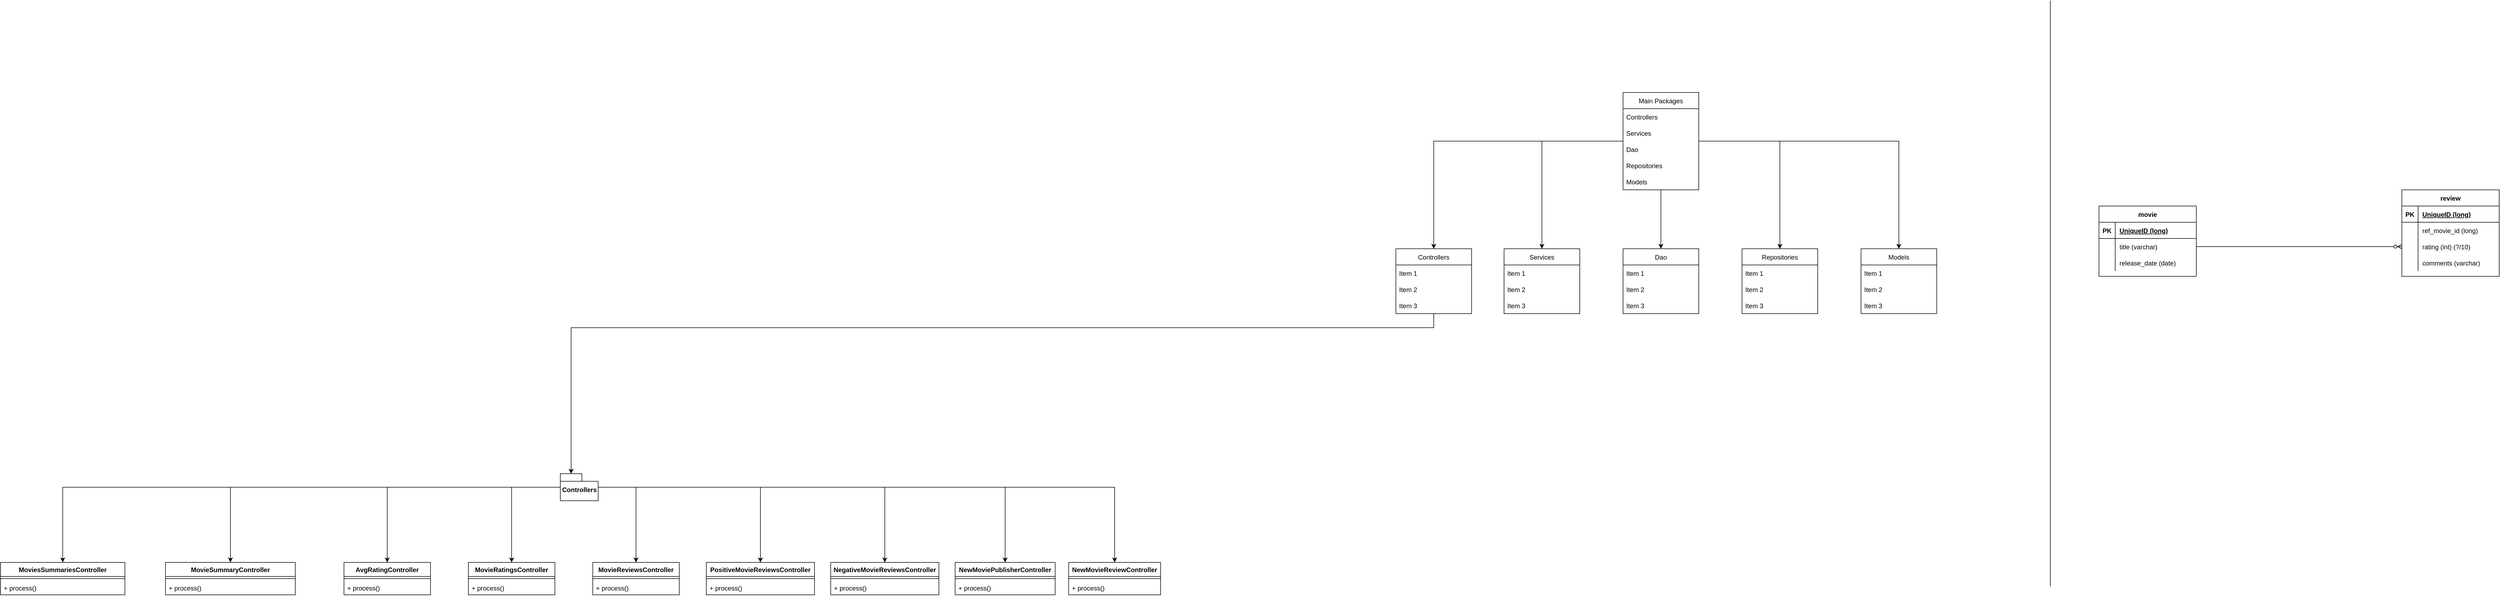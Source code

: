 <mxfile version="16.5.1" type="device" pages="3"><diagram id="C5RBs43oDa-KdzZeNtuy" name="Page-1"><mxGraphModel dx="6949" dy="2071" grid="1" gridSize="10" guides="1" tooltips="1" connect="1" arrows="1" fold="1" page="1" pageScale="1" pageWidth="827" pageHeight="1169" math="0" shadow="0"><root><mxCell id="WIyWlLk6GJQsqaUBKTNV-0"/><mxCell id="WIyWlLk6GJQsqaUBKTNV-1" parent="WIyWlLk6GJQsqaUBKTNV-0"/><mxCell id="hbcE8iZa7l-uwH913V90-0" value="MoviesSummariesController" style="swimlane;fontStyle=1;align=center;verticalAlign=top;childLayout=stackLayout;horizontal=1;startSize=26;horizontalStack=0;resizeParent=1;resizeParentMax=0;resizeLast=0;collapsible=1;marginBottom=0;" parent="WIyWlLk6GJQsqaUBKTNV-1" vertex="1"><mxGeometry x="-5190" y="-81" width="230" height="60" as="geometry"/></mxCell><mxCell id="hbcE8iZa7l-uwH913V90-2" value="" style="line;strokeWidth=1;fillColor=none;align=left;verticalAlign=middle;spacingTop=-1;spacingLeft=3;spacingRight=3;rotatable=0;labelPosition=right;points=[];portConstraint=eastwest;" parent="hbcE8iZa7l-uwH913V90-0" vertex="1"><mxGeometry y="26" width="230" height="8" as="geometry"/></mxCell><mxCell id="hbcE8iZa7l-uwH913V90-3" value="+ process()" style="text;strokeColor=none;fillColor=none;align=left;verticalAlign=top;spacingLeft=4;spacingRight=4;overflow=hidden;rotatable=0;points=[[0,0.5],[1,0.5]];portConstraint=eastwest;" parent="hbcE8iZa7l-uwH913V90-0" vertex="1"><mxGeometry y="34" width="230" height="26" as="geometry"/></mxCell><mxCell id="hbcE8iZa7l-uwH913V90-4" value="MovieSummaryController" style="swimlane;fontStyle=1;align=center;verticalAlign=top;childLayout=stackLayout;horizontal=1;startSize=26;horizontalStack=0;resizeParent=1;resizeParentMax=0;resizeLast=0;collapsible=1;marginBottom=0;" parent="WIyWlLk6GJQsqaUBKTNV-1" vertex="1"><mxGeometry x="-4885" y="-81" width="240" height="60" as="geometry"/></mxCell><mxCell id="hbcE8iZa7l-uwH913V90-6" value="" style="line;strokeWidth=1;fillColor=none;align=left;verticalAlign=middle;spacingTop=-1;spacingLeft=3;spacingRight=3;rotatable=0;labelPosition=right;points=[];portConstraint=eastwest;" parent="hbcE8iZa7l-uwH913V90-4" vertex="1"><mxGeometry y="26" width="240" height="8" as="geometry"/></mxCell><mxCell id="hbcE8iZa7l-uwH913V90-7" value="+ process()" style="text;strokeColor=none;fillColor=none;align=left;verticalAlign=top;spacingLeft=4;spacingRight=4;overflow=hidden;rotatable=0;points=[[0,0.5],[1,0.5]];portConstraint=eastwest;" parent="hbcE8iZa7l-uwH913V90-4" vertex="1"><mxGeometry y="34" width="240" height="26" as="geometry"/></mxCell><mxCell id="hbcE8iZa7l-uwH913V90-8" value="AvgRatingController" style="swimlane;fontStyle=1;align=center;verticalAlign=top;childLayout=stackLayout;horizontal=1;startSize=26;horizontalStack=0;resizeParent=1;resizeParentMax=0;resizeLast=0;collapsible=1;marginBottom=0;" parent="WIyWlLk6GJQsqaUBKTNV-1" vertex="1"><mxGeometry x="-4555" y="-81" width="160" height="60" as="geometry"/></mxCell><mxCell id="hbcE8iZa7l-uwH913V90-10" value="" style="line;strokeWidth=1;fillColor=none;align=left;verticalAlign=middle;spacingTop=-1;spacingLeft=3;spacingRight=3;rotatable=0;labelPosition=right;points=[];portConstraint=eastwest;" parent="hbcE8iZa7l-uwH913V90-8" vertex="1"><mxGeometry y="26" width="160" height="8" as="geometry"/></mxCell><mxCell id="hbcE8iZa7l-uwH913V90-11" value="+ process()" style="text;strokeColor=none;fillColor=none;align=left;verticalAlign=top;spacingLeft=4;spacingRight=4;overflow=hidden;rotatable=0;points=[[0,0.5],[1,0.5]];portConstraint=eastwest;" parent="hbcE8iZa7l-uwH913V90-8" vertex="1"><mxGeometry y="34" width="160" height="26" as="geometry"/></mxCell><mxCell id="hbcE8iZa7l-uwH913V90-12" value="MovieRatingsController" style="swimlane;fontStyle=1;align=center;verticalAlign=top;childLayout=stackLayout;horizontal=1;startSize=26;horizontalStack=0;resizeParent=1;resizeParentMax=0;resizeLast=0;collapsible=1;marginBottom=0;" parent="WIyWlLk6GJQsqaUBKTNV-1" vertex="1"><mxGeometry x="-4325" y="-81" width="160" height="60" as="geometry"/></mxCell><mxCell id="hbcE8iZa7l-uwH913V90-14" value="" style="line;strokeWidth=1;fillColor=none;align=left;verticalAlign=middle;spacingTop=-1;spacingLeft=3;spacingRight=3;rotatable=0;labelPosition=right;points=[];portConstraint=eastwest;" parent="hbcE8iZa7l-uwH913V90-12" vertex="1"><mxGeometry y="26" width="160" height="8" as="geometry"/></mxCell><mxCell id="hbcE8iZa7l-uwH913V90-15" value="+ process()" style="text;strokeColor=none;fillColor=none;align=left;verticalAlign=top;spacingLeft=4;spacingRight=4;overflow=hidden;rotatable=0;points=[[0,0.5],[1,0.5]];portConstraint=eastwest;" parent="hbcE8iZa7l-uwH913V90-12" vertex="1"><mxGeometry y="34" width="160" height="26" as="geometry"/></mxCell><mxCell id="hbcE8iZa7l-uwH913V90-16" value="MovieReviewsController" style="swimlane;fontStyle=1;align=center;verticalAlign=top;childLayout=stackLayout;horizontal=1;startSize=26;horizontalStack=0;resizeParent=1;resizeParentMax=0;resizeLast=0;collapsible=1;marginBottom=0;" parent="WIyWlLk6GJQsqaUBKTNV-1" vertex="1"><mxGeometry x="-4095" y="-81" width="160" height="60" as="geometry"/></mxCell><mxCell id="hbcE8iZa7l-uwH913V90-18" value="" style="line;strokeWidth=1;fillColor=none;align=left;verticalAlign=middle;spacingTop=-1;spacingLeft=3;spacingRight=3;rotatable=0;labelPosition=right;points=[];portConstraint=eastwest;" parent="hbcE8iZa7l-uwH913V90-16" vertex="1"><mxGeometry y="26" width="160" height="8" as="geometry"/></mxCell><mxCell id="hbcE8iZa7l-uwH913V90-19" value="+ process()" style="text;strokeColor=none;fillColor=none;align=left;verticalAlign=top;spacingLeft=4;spacingRight=4;overflow=hidden;rotatable=0;points=[[0,0.5],[1,0.5]];portConstraint=eastwest;" parent="hbcE8iZa7l-uwH913V90-16" vertex="1"><mxGeometry y="34" width="160" height="26" as="geometry"/></mxCell><mxCell id="hbcE8iZa7l-uwH913V90-20" value="PositiveMovieReviewsController" style="swimlane;fontStyle=1;align=center;verticalAlign=top;childLayout=stackLayout;horizontal=1;startSize=26;horizontalStack=0;resizeParent=1;resizeParentMax=0;resizeLast=0;collapsible=1;marginBottom=0;" parent="WIyWlLk6GJQsqaUBKTNV-1" vertex="1"><mxGeometry x="-3885" y="-81" width="200" height="60" as="geometry"/></mxCell><mxCell id="hbcE8iZa7l-uwH913V90-22" value="" style="line;strokeWidth=1;fillColor=none;align=left;verticalAlign=middle;spacingTop=-1;spacingLeft=3;spacingRight=3;rotatable=0;labelPosition=right;points=[];portConstraint=eastwest;" parent="hbcE8iZa7l-uwH913V90-20" vertex="1"><mxGeometry y="26" width="200" height="8" as="geometry"/></mxCell><mxCell id="hbcE8iZa7l-uwH913V90-23" value="+ process()" style="text;strokeColor=none;fillColor=none;align=left;verticalAlign=top;spacingLeft=4;spacingRight=4;overflow=hidden;rotatable=0;points=[[0,0.5],[1,0.5]];portConstraint=eastwest;" parent="hbcE8iZa7l-uwH913V90-20" vertex="1"><mxGeometry y="34" width="200" height="26" as="geometry"/></mxCell><mxCell id="hbcE8iZa7l-uwH913V90-24" value="NegativeMovieReviewsController" style="swimlane;fontStyle=1;align=center;verticalAlign=top;childLayout=stackLayout;horizontal=1;startSize=26;horizontalStack=0;resizeParent=1;resizeParentMax=0;resizeLast=0;collapsible=1;marginBottom=0;" parent="WIyWlLk6GJQsqaUBKTNV-1" vertex="1"><mxGeometry x="-3655" y="-81" width="200" height="60" as="geometry"/></mxCell><mxCell id="hbcE8iZa7l-uwH913V90-26" value="" style="line;strokeWidth=1;fillColor=none;align=left;verticalAlign=middle;spacingTop=-1;spacingLeft=3;spacingRight=3;rotatable=0;labelPosition=right;points=[];portConstraint=eastwest;" parent="hbcE8iZa7l-uwH913V90-24" vertex="1"><mxGeometry y="26" width="200" height="8" as="geometry"/></mxCell><mxCell id="hbcE8iZa7l-uwH913V90-27" value="+ process()" style="text;strokeColor=none;fillColor=none;align=left;verticalAlign=top;spacingLeft=4;spacingRight=4;overflow=hidden;rotatable=0;points=[[0,0.5],[1,0.5]];portConstraint=eastwest;" parent="hbcE8iZa7l-uwH913V90-24" vertex="1"><mxGeometry y="34" width="200" height="26" as="geometry"/></mxCell><mxCell id="hbcE8iZa7l-uwH913V90-28" value="NewMoviePublisherController" style="swimlane;fontStyle=1;align=center;verticalAlign=top;childLayout=stackLayout;horizontal=1;startSize=26;horizontalStack=0;resizeParent=1;resizeParentMax=0;resizeLast=0;collapsible=1;marginBottom=0;fontSize=12;" parent="WIyWlLk6GJQsqaUBKTNV-1" vertex="1"><mxGeometry x="-3425" y="-81" width="185" height="60" as="geometry"/></mxCell><mxCell id="hbcE8iZa7l-uwH913V90-30" value="" style="line;strokeWidth=1;fillColor=none;align=left;verticalAlign=middle;spacingTop=-1;spacingLeft=3;spacingRight=3;rotatable=0;labelPosition=right;points=[];portConstraint=eastwest;" parent="hbcE8iZa7l-uwH913V90-28" vertex="1"><mxGeometry y="26" width="185" height="8" as="geometry"/></mxCell><mxCell id="hbcE8iZa7l-uwH913V90-31" value="+ process()" style="text;strokeColor=none;fillColor=none;align=left;verticalAlign=top;spacingLeft=4;spacingRight=4;overflow=hidden;rotatable=0;points=[[0,0.5],[1,0.5]];portConstraint=eastwest;" parent="hbcE8iZa7l-uwH913V90-28" vertex="1"><mxGeometry y="34" width="185" height="26" as="geometry"/></mxCell><mxCell id="hbcE8iZa7l-uwH913V90-32" value="NewMovieReviewController" style="swimlane;fontStyle=1;align=center;verticalAlign=top;childLayout=stackLayout;horizontal=1;startSize=26;horizontalStack=0;resizeParent=1;resizeParentMax=0;resizeLast=0;collapsible=1;marginBottom=0;" parent="WIyWlLk6GJQsqaUBKTNV-1" vertex="1"><mxGeometry x="-3215" y="-81" width="170" height="60" as="geometry"/></mxCell><mxCell id="hbcE8iZa7l-uwH913V90-34" value="" style="line;strokeWidth=1;fillColor=none;align=left;verticalAlign=middle;spacingTop=-1;spacingLeft=3;spacingRight=3;rotatable=0;labelPosition=right;points=[];portConstraint=eastwest;" parent="hbcE8iZa7l-uwH913V90-32" vertex="1"><mxGeometry y="26" width="170" height="8" as="geometry"/></mxCell><mxCell id="hbcE8iZa7l-uwH913V90-35" value="+ process()" style="text;strokeColor=none;fillColor=none;align=left;verticalAlign=top;spacingLeft=4;spacingRight=4;overflow=hidden;rotatable=0;points=[[0,0.5],[1,0.5]];portConstraint=eastwest;" parent="hbcE8iZa7l-uwH913V90-32" vertex="1"><mxGeometry y="34" width="170" height="26" as="geometry"/></mxCell><mxCell id="hbcE8iZa7l-uwH913V90-38" style="edgeStyle=orthogonalEdgeStyle;rounded=0;orthogonalLoop=1;jettySize=auto;html=1;entryX=0.5;entryY=0;entryDx=0;entryDy=0;" parent="WIyWlLk6GJQsqaUBKTNV-1" source="hbcE8iZa7l-uwH913V90-36" target="hbcE8iZa7l-uwH913V90-0" edge="1"><mxGeometry relative="1" as="geometry"><mxPoint x="-5080" y="-81" as="targetPoint"/></mxGeometry></mxCell><mxCell id="hbcE8iZa7l-uwH913V90-39" style="edgeStyle=orthogonalEdgeStyle;rounded=0;orthogonalLoop=1;jettySize=auto;html=1;entryX=0.5;entryY=0;entryDx=0;entryDy=0;" parent="WIyWlLk6GJQsqaUBKTNV-1" source="hbcE8iZa7l-uwH913V90-36" target="hbcE8iZa7l-uwH913V90-4" edge="1"><mxGeometry relative="1" as="geometry"/></mxCell><mxCell id="hbcE8iZa7l-uwH913V90-40" style="edgeStyle=orthogonalEdgeStyle;rounded=0;orthogonalLoop=1;jettySize=auto;html=1;entryX=0.5;entryY=0;entryDx=0;entryDy=0;" parent="WIyWlLk6GJQsqaUBKTNV-1" source="hbcE8iZa7l-uwH913V90-36" target="hbcE8iZa7l-uwH913V90-8" edge="1"><mxGeometry relative="1" as="geometry"/></mxCell><mxCell id="hbcE8iZa7l-uwH913V90-41" style="edgeStyle=orthogonalEdgeStyle;rounded=0;orthogonalLoop=1;jettySize=auto;html=1;entryX=0.5;entryY=0;entryDx=0;entryDy=0;" parent="WIyWlLk6GJQsqaUBKTNV-1" source="hbcE8iZa7l-uwH913V90-36" target="hbcE8iZa7l-uwH913V90-12" edge="1"><mxGeometry relative="1" as="geometry"/></mxCell><mxCell id="hbcE8iZa7l-uwH913V90-42" style="edgeStyle=orthogonalEdgeStyle;rounded=0;orthogonalLoop=1;jettySize=auto;html=1;entryX=0.5;entryY=0;entryDx=0;entryDy=0;" parent="WIyWlLk6GJQsqaUBKTNV-1" source="hbcE8iZa7l-uwH913V90-36" target="hbcE8iZa7l-uwH913V90-16" edge="1"><mxGeometry relative="1" as="geometry"><Array as="points"><mxPoint x="-4015" y="-220"/></Array></mxGeometry></mxCell><mxCell id="hbcE8iZa7l-uwH913V90-43" style="edgeStyle=orthogonalEdgeStyle;rounded=0;orthogonalLoop=1;jettySize=auto;html=1;entryX=0.5;entryY=0;entryDx=0;entryDy=0;" parent="WIyWlLk6GJQsqaUBKTNV-1" source="hbcE8iZa7l-uwH913V90-36" target="hbcE8iZa7l-uwH913V90-20" edge="1"><mxGeometry relative="1" as="geometry"/></mxCell><mxCell id="hbcE8iZa7l-uwH913V90-48" style="edgeStyle=orthogonalEdgeStyle;rounded=0;orthogonalLoop=1;jettySize=auto;html=1;entryX=0.5;entryY=0;entryDx=0;entryDy=0;" parent="WIyWlLk6GJQsqaUBKTNV-1" source="hbcE8iZa7l-uwH913V90-36" target="hbcE8iZa7l-uwH913V90-24" edge="1"><mxGeometry relative="1" as="geometry"/></mxCell><mxCell id="hbcE8iZa7l-uwH913V90-49" style="edgeStyle=orthogonalEdgeStyle;rounded=0;orthogonalLoop=1;jettySize=auto;html=1;entryX=0.5;entryY=0;entryDx=0;entryDy=0;" parent="WIyWlLk6GJQsqaUBKTNV-1" source="hbcE8iZa7l-uwH913V90-36" target="hbcE8iZa7l-uwH913V90-28" edge="1"><mxGeometry relative="1" as="geometry"/></mxCell><mxCell id="hbcE8iZa7l-uwH913V90-50" style="edgeStyle=orthogonalEdgeStyle;rounded=0;orthogonalLoop=1;jettySize=auto;html=1;entryX=0.5;entryY=0;entryDx=0;entryDy=0;" parent="WIyWlLk6GJQsqaUBKTNV-1" source="hbcE8iZa7l-uwH913V90-36" target="hbcE8iZa7l-uwH913V90-32" edge="1"><mxGeometry relative="1" as="geometry"/></mxCell><mxCell id="hbcE8iZa7l-uwH913V90-36" value="Controllers" style="shape=folder;fontStyle=1;spacingTop=10;tabWidth=40;tabHeight=14;tabPosition=left;html=1;" parent="WIyWlLk6GJQsqaUBKTNV-1" vertex="1"><mxGeometry x="-4155" y="-245" width="70" height="50" as="geometry"/></mxCell><mxCell id="fvwqSZi6uLP78CNlB06U-28" style="edgeStyle=orthogonalEdgeStyle;rounded=0;orthogonalLoop=1;jettySize=auto;html=1;entryX=0.5;entryY=0;entryDx=0;entryDy=0;" parent="WIyWlLk6GJQsqaUBKTNV-1" source="fvwqSZi6uLP78CNlB06U-0" target="fvwqSZi6uLP78CNlB06U-24" edge="1"><mxGeometry relative="1" as="geometry"/></mxCell><mxCell id="fvwqSZi6uLP78CNlB06U-29" style="edgeStyle=orthogonalEdgeStyle;rounded=0;orthogonalLoop=1;jettySize=auto;html=1;entryX=0.5;entryY=0;entryDx=0;entryDy=0;" parent="WIyWlLk6GJQsqaUBKTNV-1" source="fvwqSZi6uLP78CNlB06U-0" target="fvwqSZi6uLP78CNlB06U-6" edge="1"><mxGeometry relative="1" as="geometry"/></mxCell><mxCell id="fvwqSZi6uLP78CNlB06U-30" style="edgeStyle=orthogonalEdgeStyle;rounded=0;orthogonalLoop=1;jettySize=auto;html=1;entryX=0.5;entryY=0;entryDx=0;entryDy=0;" parent="WIyWlLk6GJQsqaUBKTNV-1" source="fvwqSZi6uLP78CNlB06U-0" target="fvwqSZi6uLP78CNlB06U-10" edge="1"><mxGeometry relative="1" as="geometry"/></mxCell><mxCell id="fvwqSZi6uLP78CNlB06U-31" style="edgeStyle=orthogonalEdgeStyle;rounded=0;orthogonalLoop=1;jettySize=auto;html=1;entryX=0.5;entryY=0;entryDx=0;entryDy=0;" parent="WIyWlLk6GJQsqaUBKTNV-1" source="fvwqSZi6uLP78CNlB06U-0" target="fvwqSZi6uLP78CNlB06U-14" edge="1"><mxGeometry relative="1" as="geometry"/></mxCell><mxCell id="fvwqSZi6uLP78CNlB06U-32" style="edgeStyle=orthogonalEdgeStyle;rounded=0;orthogonalLoop=1;jettySize=auto;html=1;entryX=0.5;entryY=0;entryDx=0;entryDy=0;" parent="WIyWlLk6GJQsqaUBKTNV-1" source="fvwqSZi6uLP78CNlB06U-0" target="fvwqSZi6uLP78CNlB06U-19" edge="1"><mxGeometry relative="1" as="geometry"/></mxCell><mxCell id="fvwqSZi6uLP78CNlB06U-0" value="Main Packages" style="swimlane;fontStyle=0;childLayout=stackLayout;horizontal=1;startSize=30;horizontalStack=0;resizeParent=1;resizeParentMax=0;resizeLast=0;collapsible=1;marginBottom=0;" parent="WIyWlLk6GJQsqaUBKTNV-1" vertex="1"><mxGeometry x="-2190" y="-950" width="140" height="180" as="geometry"/></mxCell><mxCell id="fvwqSZi6uLP78CNlB06U-1" value="Controllers    " style="text;strokeColor=none;fillColor=none;align=left;verticalAlign=middle;spacingLeft=4;spacingRight=4;overflow=hidden;points=[[0,0.5],[1,0.5]];portConstraint=eastwest;rotatable=0;" parent="fvwqSZi6uLP78CNlB06U-0" vertex="1"><mxGeometry y="30" width="140" height="30" as="geometry"/></mxCell><mxCell id="fvwqSZi6uLP78CNlB06U-2" value="Services" style="text;strokeColor=none;fillColor=none;align=left;verticalAlign=middle;spacingLeft=4;spacingRight=4;overflow=hidden;points=[[0,0.5],[1,0.5]];portConstraint=eastwest;rotatable=0;" parent="fvwqSZi6uLP78CNlB06U-0" vertex="1"><mxGeometry y="60" width="140" height="30" as="geometry"/></mxCell><mxCell id="fvwqSZi6uLP78CNlB06U-3" value="Dao" style="text;strokeColor=none;fillColor=none;align=left;verticalAlign=middle;spacingLeft=4;spacingRight=4;overflow=hidden;points=[[0,0.5],[1,0.5]];portConstraint=eastwest;rotatable=0;" parent="fvwqSZi6uLP78CNlB06U-0" vertex="1"><mxGeometry y="90" width="140" height="30" as="geometry"/></mxCell><mxCell id="fvwqSZi6uLP78CNlB06U-4" value="Repositories" style="text;strokeColor=none;fillColor=none;align=left;verticalAlign=middle;spacingLeft=4;spacingRight=4;overflow=hidden;points=[[0,0.5],[1,0.5]];portConstraint=eastwest;rotatable=0;" parent="fvwqSZi6uLP78CNlB06U-0" vertex="1"><mxGeometry y="120" width="140" height="30" as="geometry"/></mxCell><mxCell id="fvwqSZi6uLP78CNlB06U-5" value="Models" style="text;strokeColor=none;fillColor=none;align=left;verticalAlign=middle;spacingLeft=4;spacingRight=4;overflow=hidden;points=[[0,0.5],[1,0.5]];portConstraint=eastwest;rotatable=0;" parent="fvwqSZi6uLP78CNlB06U-0" vertex="1"><mxGeometry y="150" width="140" height="30" as="geometry"/></mxCell><mxCell id="fvwqSZi6uLP78CNlB06U-6" value="Services" style="swimlane;fontStyle=0;childLayout=stackLayout;horizontal=1;startSize=30;horizontalStack=0;resizeParent=1;resizeParentMax=0;resizeLast=0;collapsible=1;marginBottom=0;" parent="WIyWlLk6GJQsqaUBKTNV-1" vertex="1"><mxGeometry x="-2410" y="-661" width="140" height="120" as="geometry"/></mxCell><mxCell id="fvwqSZi6uLP78CNlB06U-7" value="Item 1" style="text;strokeColor=none;fillColor=none;align=left;verticalAlign=middle;spacingLeft=4;spacingRight=4;overflow=hidden;points=[[0,0.5],[1,0.5]];portConstraint=eastwest;rotatable=0;" parent="fvwqSZi6uLP78CNlB06U-6" vertex="1"><mxGeometry y="30" width="140" height="30" as="geometry"/></mxCell><mxCell id="fvwqSZi6uLP78CNlB06U-8" value="Item 2" style="text;strokeColor=none;fillColor=none;align=left;verticalAlign=middle;spacingLeft=4;spacingRight=4;overflow=hidden;points=[[0,0.5],[1,0.5]];portConstraint=eastwest;rotatable=0;" parent="fvwqSZi6uLP78CNlB06U-6" vertex="1"><mxGeometry y="60" width="140" height="30" as="geometry"/></mxCell><mxCell id="fvwqSZi6uLP78CNlB06U-9" value="Item 3" style="text;strokeColor=none;fillColor=none;align=left;verticalAlign=middle;spacingLeft=4;spacingRight=4;overflow=hidden;points=[[0,0.5],[1,0.5]];portConstraint=eastwest;rotatable=0;" parent="fvwqSZi6uLP78CNlB06U-6" vertex="1"><mxGeometry y="90" width="140" height="30" as="geometry"/></mxCell><mxCell id="fvwqSZi6uLP78CNlB06U-10" value="Dao" style="swimlane;fontStyle=0;childLayout=stackLayout;horizontal=1;startSize=30;horizontalStack=0;resizeParent=1;resizeParentMax=0;resizeLast=0;collapsible=1;marginBottom=0;" parent="WIyWlLk6GJQsqaUBKTNV-1" vertex="1"><mxGeometry x="-2190" y="-661" width="140" height="120" as="geometry"/></mxCell><mxCell id="fvwqSZi6uLP78CNlB06U-11" value="Item 1" style="text;strokeColor=none;fillColor=none;align=left;verticalAlign=middle;spacingLeft=4;spacingRight=4;overflow=hidden;points=[[0,0.5],[1,0.5]];portConstraint=eastwest;rotatable=0;" parent="fvwqSZi6uLP78CNlB06U-10" vertex="1"><mxGeometry y="30" width="140" height="30" as="geometry"/></mxCell><mxCell id="fvwqSZi6uLP78CNlB06U-12" value="Item 2" style="text;strokeColor=none;fillColor=none;align=left;verticalAlign=middle;spacingLeft=4;spacingRight=4;overflow=hidden;points=[[0,0.5],[1,0.5]];portConstraint=eastwest;rotatable=0;" parent="fvwqSZi6uLP78CNlB06U-10" vertex="1"><mxGeometry y="60" width="140" height="30" as="geometry"/></mxCell><mxCell id="fvwqSZi6uLP78CNlB06U-13" value="Item 3" style="text;strokeColor=none;fillColor=none;align=left;verticalAlign=middle;spacingLeft=4;spacingRight=4;overflow=hidden;points=[[0,0.5],[1,0.5]];portConstraint=eastwest;rotatable=0;" parent="fvwqSZi6uLP78CNlB06U-10" vertex="1"><mxGeometry y="90" width="140" height="30" as="geometry"/></mxCell><mxCell id="fvwqSZi6uLP78CNlB06U-14" value="Repositories" style="swimlane;fontStyle=0;childLayout=stackLayout;horizontal=1;startSize=30;horizontalStack=0;resizeParent=1;resizeParentMax=0;resizeLast=0;collapsible=1;marginBottom=0;" parent="WIyWlLk6GJQsqaUBKTNV-1" vertex="1"><mxGeometry x="-1970" y="-661" width="140" height="120" as="geometry"/></mxCell><mxCell id="fvwqSZi6uLP78CNlB06U-15" value="Item 1" style="text;strokeColor=none;fillColor=none;align=left;verticalAlign=middle;spacingLeft=4;spacingRight=4;overflow=hidden;points=[[0,0.5],[1,0.5]];portConstraint=eastwest;rotatable=0;" parent="fvwqSZi6uLP78CNlB06U-14" vertex="1"><mxGeometry y="30" width="140" height="30" as="geometry"/></mxCell><mxCell id="fvwqSZi6uLP78CNlB06U-16" value="Item 2" style="text;strokeColor=none;fillColor=none;align=left;verticalAlign=middle;spacingLeft=4;spacingRight=4;overflow=hidden;points=[[0,0.5],[1,0.5]];portConstraint=eastwest;rotatable=0;" parent="fvwqSZi6uLP78CNlB06U-14" vertex="1"><mxGeometry y="60" width="140" height="30" as="geometry"/></mxCell><mxCell id="fvwqSZi6uLP78CNlB06U-17" value="Item 3" style="text;strokeColor=none;fillColor=none;align=left;verticalAlign=middle;spacingLeft=4;spacingRight=4;overflow=hidden;points=[[0,0.5],[1,0.5]];portConstraint=eastwest;rotatable=0;" parent="fvwqSZi6uLP78CNlB06U-14" vertex="1"><mxGeometry y="90" width="140" height="30" as="geometry"/></mxCell><mxCell id="fvwqSZi6uLP78CNlB06U-19" value="Models" style="swimlane;fontStyle=0;childLayout=stackLayout;horizontal=1;startSize=30;horizontalStack=0;resizeParent=1;resizeParentMax=0;resizeLast=0;collapsible=1;marginBottom=0;" parent="WIyWlLk6GJQsqaUBKTNV-1" vertex="1"><mxGeometry x="-1750" y="-661" width="140" height="120" as="geometry"/></mxCell><mxCell id="fvwqSZi6uLP78CNlB06U-20" value="Item 1" style="text;strokeColor=none;fillColor=none;align=left;verticalAlign=middle;spacingLeft=4;spacingRight=4;overflow=hidden;points=[[0,0.5],[1,0.5]];portConstraint=eastwest;rotatable=0;" parent="fvwqSZi6uLP78CNlB06U-19" vertex="1"><mxGeometry y="30" width="140" height="30" as="geometry"/></mxCell><mxCell id="fvwqSZi6uLP78CNlB06U-21" value="Item 2" style="text;strokeColor=none;fillColor=none;align=left;verticalAlign=middle;spacingLeft=4;spacingRight=4;overflow=hidden;points=[[0,0.5],[1,0.5]];portConstraint=eastwest;rotatable=0;" parent="fvwqSZi6uLP78CNlB06U-19" vertex="1"><mxGeometry y="60" width="140" height="30" as="geometry"/></mxCell><mxCell id="fvwqSZi6uLP78CNlB06U-22" value="Item 3" style="text;strokeColor=none;fillColor=none;align=left;verticalAlign=middle;spacingLeft=4;spacingRight=4;overflow=hidden;points=[[0,0.5],[1,0.5]];portConstraint=eastwest;rotatable=0;" parent="fvwqSZi6uLP78CNlB06U-19" vertex="1"><mxGeometry y="90" width="140" height="30" as="geometry"/></mxCell><mxCell id="fvwqSZi6uLP78CNlB06U-24" value="Controllers" style="swimlane;fontStyle=0;childLayout=stackLayout;horizontal=1;startSize=30;horizontalStack=0;resizeParent=1;resizeParentMax=0;resizeLast=0;collapsible=1;marginBottom=0;" parent="WIyWlLk6GJQsqaUBKTNV-1" vertex="1"><mxGeometry x="-2610" y="-661" width="140" height="120" as="geometry"/></mxCell><mxCell id="fvwqSZi6uLP78CNlB06U-25" value="Item 1" style="text;strokeColor=none;fillColor=none;align=left;verticalAlign=middle;spacingLeft=4;spacingRight=4;overflow=hidden;points=[[0,0.5],[1,0.5]];portConstraint=eastwest;rotatable=0;" parent="fvwqSZi6uLP78CNlB06U-24" vertex="1"><mxGeometry y="30" width="140" height="30" as="geometry"/></mxCell><mxCell id="fvwqSZi6uLP78CNlB06U-26" value="Item 2" style="text;strokeColor=none;fillColor=none;align=left;verticalAlign=middle;spacingLeft=4;spacingRight=4;overflow=hidden;points=[[0,0.5],[1,0.5]];portConstraint=eastwest;rotatable=0;" parent="fvwqSZi6uLP78CNlB06U-24" vertex="1"><mxGeometry y="60" width="140" height="30" as="geometry"/></mxCell><mxCell id="fvwqSZi6uLP78CNlB06U-27" value="Item 3" style="text;strokeColor=none;fillColor=none;align=left;verticalAlign=middle;spacingLeft=4;spacingRight=4;overflow=hidden;points=[[0,0.5],[1,0.5]];portConstraint=eastwest;rotatable=0;" parent="fvwqSZi6uLP78CNlB06U-24" vertex="1"><mxGeometry y="90" width="140" height="30" as="geometry"/></mxCell><mxCell id="vwklbzEWHKu-EQaBY_VT-0" style="edgeStyle=orthogonalEdgeStyle;rounded=0;orthogonalLoop=1;jettySize=auto;html=1;entryX=0;entryY=0;entryDx=20;entryDy=0;entryPerimeter=0;" parent="WIyWlLk6GJQsqaUBKTNV-1" source="fvwqSZi6uLP78CNlB06U-27" target="hbcE8iZa7l-uwH913V90-36" edge="1"><mxGeometry relative="1" as="geometry"><Array as="points"><mxPoint x="-2540" y="-515"/><mxPoint x="-4135" y="-515"/></Array></mxGeometry></mxCell><mxCell id="t-zCzcn8K9nqg_yCrHTn-0" value="" style="endArrow=none;html=1;rounded=0;" edge="1" parent="WIyWlLk6GJQsqaUBKTNV-1"><mxGeometry width="50" height="50" relative="1" as="geometry"><mxPoint x="-1400" y="-36.923" as="sourcePoint"/><mxPoint x="-1400" y="-1120" as="targetPoint"/></mxGeometry></mxCell><mxCell id="t-zCzcn8K9nqg_yCrHTn-1" value="movie" style="shape=table;startSize=30;container=1;collapsible=1;childLayout=tableLayout;fixedRows=1;rowLines=0;fontStyle=1;align=center;resizeLast=1;" vertex="1" parent="WIyWlLk6GJQsqaUBKTNV-1"><mxGeometry x="-1310" y="-740" width="180" height="130" as="geometry"/></mxCell><mxCell id="t-zCzcn8K9nqg_yCrHTn-2" value="" style="shape=tableRow;horizontal=0;startSize=0;swimlaneHead=0;swimlaneBody=0;fillColor=none;collapsible=0;dropTarget=0;points=[[0,0.5],[1,0.5]];portConstraint=eastwest;top=0;left=0;right=0;bottom=1;" vertex="1" parent="t-zCzcn8K9nqg_yCrHTn-1"><mxGeometry y="30" width="180" height="30" as="geometry"/></mxCell><mxCell id="t-zCzcn8K9nqg_yCrHTn-3" value="PK" style="shape=partialRectangle;connectable=0;fillColor=none;top=0;left=0;bottom=0;right=0;fontStyle=1;overflow=hidden;" vertex="1" parent="t-zCzcn8K9nqg_yCrHTn-2"><mxGeometry width="30" height="30" as="geometry"><mxRectangle width="30" height="30" as="alternateBounds"/></mxGeometry></mxCell><mxCell id="t-zCzcn8K9nqg_yCrHTn-4" value="UniqueID (long)" style="shape=partialRectangle;connectable=0;fillColor=none;top=0;left=0;bottom=0;right=0;align=left;spacingLeft=6;fontStyle=5;overflow=hidden;" vertex="1" parent="t-zCzcn8K9nqg_yCrHTn-2"><mxGeometry x="30" width="150" height="30" as="geometry"><mxRectangle width="150" height="30" as="alternateBounds"/></mxGeometry></mxCell><mxCell id="t-zCzcn8K9nqg_yCrHTn-5" value="" style="shape=tableRow;horizontal=0;startSize=0;swimlaneHead=0;swimlaneBody=0;fillColor=none;collapsible=0;dropTarget=0;points=[[0,0.5],[1,0.5]];portConstraint=eastwest;top=0;left=0;right=0;bottom=0;" vertex="1" parent="t-zCzcn8K9nqg_yCrHTn-1"><mxGeometry y="60" width="180" height="30" as="geometry"/></mxCell><mxCell id="t-zCzcn8K9nqg_yCrHTn-6" value="" style="shape=partialRectangle;connectable=0;fillColor=none;top=0;left=0;bottom=0;right=0;editable=1;overflow=hidden;" vertex="1" parent="t-zCzcn8K9nqg_yCrHTn-5"><mxGeometry width="30" height="30" as="geometry"><mxRectangle width="30" height="30" as="alternateBounds"/></mxGeometry></mxCell><mxCell id="t-zCzcn8K9nqg_yCrHTn-7" value="title (varchar)" style="shape=partialRectangle;connectable=0;fillColor=none;top=0;left=0;bottom=0;right=0;align=left;spacingLeft=6;overflow=hidden;" vertex="1" parent="t-zCzcn8K9nqg_yCrHTn-5"><mxGeometry x="30" width="150" height="30" as="geometry"><mxRectangle width="150" height="30" as="alternateBounds"/></mxGeometry></mxCell><mxCell id="t-zCzcn8K9nqg_yCrHTn-8" value="" style="shape=tableRow;horizontal=0;startSize=0;swimlaneHead=0;swimlaneBody=0;fillColor=none;collapsible=0;dropTarget=0;points=[[0,0.5],[1,0.5]];portConstraint=eastwest;top=0;left=0;right=0;bottom=0;" vertex="1" parent="t-zCzcn8K9nqg_yCrHTn-1"><mxGeometry y="90" width="180" height="30" as="geometry"/></mxCell><mxCell id="t-zCzcn8K9nqg_yCrHTn-9" value="" style="shape=partialRectangle;connectable=0;fillColor=none;top=0;left=0;bottom=0;right=0;editable=1;overflow=hidden;" vertex="1" parent="t-zCzcn8K9nqg_yCrHTn-8"><mxGeometry width="30" height="30" as="geometry"><mxRectangle width="30" height="30" as="alternateBounds"/></mxGeometry></mxCell><mxCell id="t-zCzcn8K9nqg_yCrHTn-10" value="release_date (date)" style="shape=partialRectangle;connectable=0;fillColor=none;top=0;left=0;bottom=0;right=0;align=left;spacingLeft=6;overflow=hidden;" vertex="1" parent="t-zCzcn8K9nqg_yCrHTn-8"><mxGeometry x="30" width="150" height="30" as="geometry"><mxRectangle width="150" height="30" as="alternateBounds"/></mxGeometry></mxCell><mxCell id="t-zCzcn8K9nqg_yCrHTn-14" value="review" style="shape=table;startSize=30;container=1;collapsible=1;childLayout=tableLayout;fixedRows=1;rowLines=0;fontStyle=1;align=center;resizeLast=1;" vertex="1" parent="WIyWlLk6GJQsqaUBKTNV-1"><mxGeometry x="-750" y="-770" width="180" height="160" as="geometry"/></mxCell><mxCell id="t-zCzcn8K9nqg_yCrHTn-15" value="" style="shape=tableRow;horizontal=0;startSize=0;swimlaneHead=0;swimlaneBody=0;fillColor=none;collapsible=0;dropTarget=0;points=[[0,0.5],[1,0.5]];portConstraint=eastwest;top=0;left=0;right=0;bottom=1;" vertex="1" parent="t-zCzcn8K9nqg_yCrHTn-14"><mxGeometry y="30" width="180" height="30" as="geometry"/></mxCell><mxCell id="t-zCzcn8K9nqg_yCrHTn-16" value="PK" style="shape=partialRectangle;connectable=0;fillColor=none;top=0;left=0;bottom=0;right=0;fontStyle=1;overflow=hidden;" vertex="1" parent="t-zCzcn8K9nqg_yCrHTn-15"><mxGeometry width="30" height="30" as="geometry"><mxRectangle width="30" height="30" as="alternateBounds"/></mxGeometry></mxCell><mxCell id="t-zCzcn8K9nqg_yCrHTn-17" value="UniqueID (long)" style="shape=partialRectangle;connectable=0;fillColor=none;top=0;left=0;bottom=0;right=0;align=left;spacingLeft=6;fontStyle=5;overflow=hidden;" vertex="1" parent="t-zCzcn8K9nqg_yCrHTn-15"><mxGeometry x="30" width="150" height="30" as="geometry"><mxRectangle width="150" height="30" as="alternateBounds"/></mxGeometry></mxCell><mxCell id="t-zCzcn8K9nqg_yCrHTn-18" value="" style="shape=tableRow;horizontal=0;startSize=0;swimlaneHead=0;swimlaneBody=0;fillColor=none;collapsible=0;dropTarget=0;points=[[0,0.5],[1,0.5]];portConstraint=eastwest;top=0;left=0;right=0;bottom=0;" vertex="1" parent="t-zCzcn8K9nqg_yCrHTn-14"><mxGeometry y="60" width="180" height="30" as="geometry"/></mxCell><mxCell id="t-zCzcn8K9nqg_yCrHTn-19" value="" style="shape=partialRectangle;connectable=0;fillColor=none;top=0;left=0;bottom=0;right=0;editable=1;overflow=hidden;" vertex="1" parent="t-zCzcn8K9nqg_yCrHTn-18"><mxGeometry width="30" height="30" as="geometry"><mxRectangle width="30" height="30" as="alternateBounds"/></mxGeometry></mxCell><mxCell id="t-zCzcn8K9nqg_yCrHTn-20" value="ref_movie_id (long)" style="shape=partialRectangle;connectable=0;fillColor=none;top=0;left=0;bottom=0;right=0;align=left;spacingLeft=6;overflow=hidden;" vertex="1" parent="t-zCzcn8K9nqg_yCrHTn-18"><mxGeometry x="30" width="150" height="30" as="geometry"><mxRectangle width="150" height="30" as="alternateBounds"/></mxGeometry></mxCell><mxCell id="t-zCzcn8K9nqg_yCrHTn-21" value="" style="shape=tableRow;horizontal=0;startSize=0;swimlaneHead=0;swimlaneBody=0;fillColor=none;collapsible=0;dropTarget=0;points=[[0,0.5],[1,0.5]];portConstraint=eastwest;top=0;left=0;right=0;bottom=0;" vertex="1" parent="t-zCzcn8K9nqg_yCrHTn-14"><mxGeometry y="90" width="180" height="30" as="geometry"/></mxCell><mxCell id="t-zCzcn8K9nqg_yCrHTn-22" value="" style="shape=partialRectangle;connectable=0;fillColor=none;top=0;left=0;bottom=0;right=0;editable=1;overflow=hidden;" vertex="1" parent="t-zCzcn8K9nqg_yCrHTn-21"><mxGeometry width="30" height="30" as="geometry"><mxRectangle width="30" height="30" as="alternateBounds"/></mxGeometry></mxCell><mxCell id="t-zCzcn8K9nqg_yCrHTn-23" value="rating (int) (?/10)" style="shape=partialRectangle;connectable=0;fillColor=none;top=0;left=0;bottom=0;right=0;align=left;spacingLeft=6;overflow=hidden;" vertex="1" parent="t-zCzcn8K9nqg_yCrHTn-21"><mxGeometry x="30" width="150" height="30" as="geometry"><mxRectangle width="150" height="30" as="alternateBounds"/></mxGeometry></mxCell><mxCell id="t-zCzcn8K9nqg_yCrHTn-24" value="" style="shape=tableRow;horizontal=0;startSize=0;swimlaneHead=0;swimlaneBody=0;fillColor=none;collapsible=0;dropTarget=0;points=[[0,0.5],[1,0.5]];portConstraint=eastwest;top=0;left=0;right=0;bottom=0;" vertex="1" parent="t-zCzcn8K9nqg_yCrHTn-14"><mxGeometry y="120" width="180" height="30" as="geometry"/></mxCell><mxCell id="t-zCzcn8K9nqg_yCrHTn-25" value="" style="shape=partialRectangle;connectable=0;fillColor=none;top=0;left=0;bottom=0;right=0;editable=1;overflow=hidden;" vertex="1" parent="t-zCzcn8K9nqg_yCrHTn-24"><mxGeometry width="30" height="30" as="geometry"><mxRectangle width="30" height="30" as="alternateBounds"/></mxGeometry></mxCell><mxCell id="t-zCzcn8K9nqg_yCrHTn-26" value="comments (varchar)" style="shape=partialRectangle;connectable=0;fillColor=none;top=0;left=0;bottom=0;right=0;align=left;spacingLeft=6;overflow=hidden;" vertex="1" parent="t-zCzcn8K9nqg_yCrHTn-24"><mxGeometry x="30" width="150" height="30" as="geometry"><mxRectangle width="150" height="30" as="alternateBounds"/></mxGeometry></mxCell><mxCell id="t-zCzcn8K9nqg_yCrHTn-27" value="" style="fontSize=12;html=1;endArrow=ERzeroToMany;endFill=1;rounded=0;entryX=0;entryY=0.5;entryDx=0;entryDy=0;" edge="1" parent="WIyWlLk6GJQsqaUBKTNV-1" source="t-zCzcn8K9nqg_yCrHTn-5" target="t-zCzcn8K9nqg_yCrHTn-21"><mxGeometry width="100" height="100" relative="1" as="geometry"><mxPoint x="-1010" y="-630" as="sourcePoint"/><mxPoint x="-910" y="-730" as="targetPoint"/></mxGeometry></mxCell></root></mxGraphModel></diagram><diagram id="dx3ASsGuI8aBsaO6T_gL" name="Page-2"><mxGraphModel dx="1183" dy="2075" grid="1" gridSize="10" guides="1" tooltips="1" connect="1" arrows="1" fold="1" page="1" pageScale="1" pageWidth="827" pageHeight="1169" math="0" shadow="0"><root><mxCell id="wgLpQEOgtQkcTUNOPWaF-0"/><mxCell id="wgLpQEOgtQkcTUNOPWaF-1" parent="wgLpQEOgtQkcTUNOPWaF-0"/><mxCell id="ZzMb3vdsnlrmY6PSLbFF-0" value="&lt;h1&gt;Maven Tree&lt;/h1&gt;" style="text;html=1;strokeColor=none;fillColor=none;spacing=5;spacingTop=-20;whiteSpace=wrap;overflow=hidden;rounded=0;align=center;" vertex="1" parent="wgLpQEOgtQkcTUNOPWaF-1"><mxGeometry x="330" y="-1130" width="190" height="50" as="geometry"/></mxCell><mxCell id="JZwQY2VUgcNlFh55mLVy-8" style="edgeStyle=orthogonalEdgeStyle;rounded=0;orthogonalLoop=1;jettySize=auto;html=1;exitX=0;exitY=0.5;exitDx=0;exitDy=0;entryX=0;entryY=0.25;entryDx=0;entryDy=0;" edge="1" parent="wgLpQEOgtQkcTUNOPWaF-1" source="JZwQY2VUgcNlFh55mLVy-2" target="JZwQY2VUgcNlFh55mLVy-6"><mxGeometry relative="1" as="geometry"/></mxCell><mxCell id="JZwQY2VUgcNlFh55mLVy-2" value="«Module»&lt;br&gt;&lt;b&gt;MovieReviewAPI&lt;/b&gt;" style="html=1;dropTarget=0;" vertex="1" parent="wgLpQEOgtQkcTUNOPWaF-1"><mxGeometry x="40" y="-1040" width="180" height="90" as="geometry"/></mxCell><mxCell id="JZwQY2VUgcNlFh55mLVy-3" value="" style="shape=module;jettyWidth=8;jettyHeight=4;" vertex="1" parent="JZwQY2VUgcNlFh55mLVy-2"><mxGeometry x="1" width="20" height="20" relative="1" as="geometry"><mxPoint x="-27" y="7" as="offset"/></mxGeometry></mxCell><mxCell id="JZwQY2VUgcNlFh55mLVy-12" style="edgeStyle=orthogonalEdgeStyle;rounded=0;orthogonalLoop=1;jettySize=auto;html=1;exitX=0;exitY=0.5;exitDx=0;exitDy=0;entryX=0;entryY=0.25;entryDx=0;entryDy=0;" edge="1" parent="wgLpQEOgtQkcTUNOPWaF-1" source="JZwQY2VUgcNlFh55mLVy-6" target="JZwQY2VUgcNlFh55mLVy-10"><mxGeometry relative="1" as="geometry"/></mxCell><mxCell id="JZwQY2VUgcNlFh55mLVy-37" style="edgeStyle=orthogonalEdgeStyle;rounded=0;orthogonalLoop=1;jettySize=auto;html=1;exitX=0;exitY=0.5;exitDx=0;exitDy=0;entryX=0;entryY=0.5;entryDx=0;entryDy=0;" edge="1" parent="wgLpQEOgtQkcTUNOPWaF-1" source="JZwQY2VUgcNlFh55mLVy-6" target="JZwQY2VUgcNlFh55mLVy-23"><mxGeometry relative="1" as="geometry"/></mxCell><mxCell id="JZwQY2VUgcNlFh55mLVy-40" style="edgeStyle=orthogonalEdgeStyle;rounded=0;orthogonalLoop=1;jettySize=auto;html=1;exitX=0;exitY=0.5;exitDx=0;exitDy=0;entryX=0;entryY=0.25;entryDx=0;entryDy=0;" edge="1" parent="wgLpQEOgtQkcTUNOPWaF-1" source="JZwQY2VUgcNlFh55mLVy-6" target="JZwQY2VUgcNlFh55mLVy-33"><mxGeometry relative="1" as="geometry"/></mxCell><mxCell id="JZwQY2VUgcNlFh55mLVy-45" style="edgeStyle=orthogonalEdgeStyle;rounded=0;orthogonalLoop=1;jettySize=auto;html=1;exitX=0;exitY=0.5;exitDx=0;exitDy=0;entryX=0;entryY=0.5;entryDx=0;entryDy=0;" edge="1" parent="wgLpQEOgtQkcTUNOPWaF-1" source="JZwQY2VUgcNlFh55mLVy-6" target="JZwQY2VUgcNlFh55mLVy-15"><mxGeometry relative="1" as="geometry"><mxPoint x="60" y="-417" as="targetPoint"/></mxGeometry></mxCell><mxCell id="JZwQY2VUgcNlFh55mLVy-49" style="edgeStyle=orthogonalEdgeStyle;rounded=0;orthogonalLoop=1;jettySize=auto;html=1;exitX=0;exitY=0.5;exitDx=0;exitDy=0;entryX=0;entryY=0.5;entryDx=0;entryDy=0;" edge="1" parent="wgLpQEOgtQkcTUNOPWaF-1" source="JZwQY2VUgcNlFh55mLVy-6" target="JZwQY2VUgcNlFh55mLVy-31"><mxGeometry relative="1" as="geometry"/></mxCell><mxCell id="JZwQY2VUgcNlFh55mLVy-54" style="edgeStyle=orthogonalEdgeStyle;rounded=0;orthogonalLoop=1;jettySize=auto;html=1;exitX=0;exitY=0.5;exitDx=0;exitDy=0;entryX=0;entryY=0.25;entryDx=0;entryDy=0;" edge="1" parent="wgLpQEOgtQkcTUNOPWaF-1" source="JZwQY2VUgcNlFh55mLVy-6" target="JZwQY2VUgcNlFh55mLVy-25"><mxGeometry relative="1" as="geometry"/></mxCell><mxCell id="JZwQY2VUgcNlFh55mLVy-55" style="edgeStyle=orthogonalEdgeStyle;rounded=0;orthogonalLoop=1;jettySize=auto;html=1;exitX=0;exitY=0.5;exitDx=0;exitDy=0;entryX=0;entryY=0.25;entryDx=0;entryDy=0;" edge="1" parent="wgLpQEOgtQkcTUNOPWaF-1" source="JZwQY2VUgcNlFh55mLVy-6" target="JZwQY2VUgcNlFh55mLVy-27"><mxGeometry relative="1" as="geometry"/></mxCell><mxCell id="JZwQY2VUgcNlFh55mLVy-56" style="edgeStyle=orthogonalEdgeStyle;rounded=0;orthogonalLoop=1;jettySize=auto;html=1;exitX=0;exitY=0.5;exitDx=0;exitDy=0;entryX=0;entryY=0.25;entryDx=0;entryDy=0;" edge="1" parent="wgLpQEOgtQkcTUNOPWaF-1" source="JZwQY2VUgcNlFh55mLVy-6" target="JZwQY2VUgcNlFh55mLVy-29"><mxGeometry relative="1" as="geometry"/></mxCell><mxCell id="JZwQY2VUgcNlFh55mLVy-57" style="edgeStyle=orthogonalEdgeStyle;rounded=0;orthogonalLoop=1;jettySize=auto;html=1;exitX=0;exitY=0.5;exitDx=0;exitDy=0;entryX=0;entryY=0.25;entryDx=0;entryDy=0;" edge="1" parent="wgLpQEOgtQkcTUNOPWaF-1" source="JZwQY2VUgcNlFh55mLVy-6" target="JZwQY2VUgcNlFh55mLVy-17"><mxGeometry relative="1" as="geometry"/></mxCell><mxCell id="JZwQY2VUgcNlFh55mLVy-58" style="edgeStyle=orthogonalEdgeStyle;rounded=0;orthogonalLoop=1;jettySize=auto;html=1;exitX=0;exitY=0.5;exitDx=0;exitDy=0;entryX=0;entryY=0.5;entryDx=0;entryDy=0;" edge="1" parent="wgLpQEOgtQkcTUNOPWaF-1" source="JZwQY2VUgcNlFh55mLVy-6" target="JZwQY2VUgcNlFh55mLVy-19"><mxGeometry relative="1" as="geometry"/></mxCell><mxCell id="JZwQY2VUgcNlFh55mLVy-59" style="edgeStyle=orthogonalEdgeStyle;rounded=0;orthogonalLoop=1;jettySize=auto;html=1;exitX=0;exitY=0.5;exitDx=0;exitDy=0;entryX=0;entryY=0.25;entryDx=0;entryDy=0;" edge="1" parent="wgLpQEOgtQkcTUNOPWaF-1" source="JZwQY2VUgcNlFh55mLVy-6" target="JZwQY2VUgcNlFh55mLVy-21"><mxGeometry relative="1" as="geometry"/></mxCell><mxCell id="JZwQY2VUgcNlFh55mLVy-6" value="«Module»&lt;br&gt;&lt;b&gt;rotten-falafels-api&lt;/b&gt;" style="html=1;dropTarget=0;" vertex="1" parent="wgLpQEOgtQkcTUNOPWaF-1"><mxGeometry x="80" y="-920" width="180" height="90" as="geometry"/></mxCell><mxCell id="JZwQY2VUgcNlFh55mLVy-7" value="" style="shape=module;jettyWidth=8;jettyHeight=4;" vertex="1" parent="JZwQY2VUgcNlFh55mLVy-6"><mxGeometry x="1" width="20" height="20" relative="1" as="geometry"><mxPoint x="-27" y="7" as="offset"/></mxGeometry></mxCell><mxCell id="JZwQY2VUgcNlFh55mLVy-9" value="m" style="text;html=1;align=center;verticalAlign=middle;resizable=0;points=[];autosize=1;strokeColor=none;fillColor=none;rotation=-90;" vertex="1" parent="wgLpQEOgtQkcTUNOPWaF-1"><mxGeometry y="-960" width="30" height="20" as="geometry"/></mxCell><mxCell id="JZwQY2VUgcNlFh55mLVy-36" style="edgeStyle=orthogonalEdgeStyle;rounded=0;orthogonalLoop=1;jettySize=auto;html=1;exitX=0;exitY=0.5;exitDx=0;exitDy=0;entryX=0;entryY=0.25;entryDx=0;entryDy=0;" edge="1" parent="wgLpQEOgtQkcTUNOPWaF-1" source="JZwQY2VUgcNlFh55mLVy-10" target="JZwQY2VUgcNlFh55mLVy-23"><mxGeometry relative="1" as="geometry"/></mxCell><mxCell id="JZwQY2VUgcNlFh55mLVy-10" value="«Module»&lt;br&gt;&lt;b&gt;controllers&lt;/b&gt;" style="html=1;dropTarget=0;" vertex="1" parent="wgLpQEOgtQkcTUNOPWaF-1"><mxGeometry x="120" y="-800" width="180" height="90" as="geometry"/></mxCell><mxCell id="JZwQY2VUgcNlFh55mLVy-11" value="" style="shape=module;jettyWidth=8;jettyHeight=4;" vertex="1" parent="JZwQY2VUgcNlFh55mLVy-10"><mxGeometry x="1" width="20" height="20" relative="1" as="geometry"><mxPoint x="-27" y="7" as="offset"/></mxGeometry></mxCell><mxCell id="JZwQY2VUgcNlFh55mLVy-13" value="m" style="text;html=1;align=center;verticalAlign=middle;resizable=0;points=[];autosize=1;strokeColor=none;fillColor=none;rotation=-90;" vertex="1" parent="wgLpQEOgtQkcTUNOPWaF-1"><mxGeometry x="40" y="-720" width="30" height="20" as="geometry"/></mxCell><mxCell id="JZwQY2VUgcNlFh55mLVy-50" style="edgeStyle=orthogonalEdgeStyle;rounded=0;orthogonalLoop=1;jettySize=auto;html=1;exitX=0;exitY=0.75;exitDx=0;exitDy=0;entryX=0;entryY=0.25;entryDx=0;entryDy=0;" edge="1" parent="wgLpQEOgtQkcTUNOPWaF-1" source="JZwQY2VUgcNlFh55mLVy-15" target="JZwQY2VUgcNlFh55mLVy-31"><mxGeometry relative="1" as="geometry"/></mxCell><mxCell id="JZwQY2VUgcNlFh55mLVy-15" value="«Module»&lt;br&gt;&lt;b&gt;repositories&lt;/b&gt;" style="html=1;dropTarget=0;" vertex="1" parent="wgLpQEOgtQkcTUNOPWaF-1"><mxGeometry x="160" y="-440" width="180" height="90" as="geometry"/></mxCell><mxCell id="JZwQY2VUgcNlFh55mLVy-16" value="" style="shape=module;jettyWidth=8;jettyHeight=4;" vertex="1" parent="JZwQY2VUgcNlFh55mLVy-15"><mxGeometry x="1" width="20" height="20" relative="1" as="geometry"><mxPoint x="-27" y="7" as="offset"/></mxGeometry></mxCell><mxCell id="JZwQY2VUgcNlFh55mLVy-17" value="«Module»&lt;br&gt;&lt;b&gt;fake-repositories&lt;/b&gt;" style="html=1;dropTarget=0;" vertex="1" parent="wgLpQEOgtQkcTUNOPWaF-1"><mxGeometry x="120" y="160" width="180" height="90" as="geometry"/></mxCell><mxCell id="JZwQY2VUgcNlFh55mLVy-18" value="" style="shape=module;jettyWidth=8;jettyHeight=4;" vertex="1" parent="JZwQY2VUgcNlFh55mLVy-17"><mxGeometry x="1" width="20" height="20" relative="1" as="geometry"><mxPoint x="-27" y="7" as="offset"/></mxGeometry></mxCell><mxCell id="JZwQY2VUgcNlFh55mLVy-19" value="«Module»&lt;br&gt;&lt;b&gt;rottem-falafels-liquibase&lt;/b&gt;" style="html=1;dropTarget=0;" vertex="1" parent="wgLpQEOgtQkcTUNOPWaF-1"><mxGeometry x="120" y="280" width="180" height="90" as="geometry"/></mxCell><mxCell id="JZwQY2VUgcNlFh55mLVy-20" value="" style="shape=module;jettyWidth=8;jettyHeight=4;" vertex="1" parent="JZwQY2VUgcNlFh55mLVy-19"><mxGeometry x="1" width="20" height="20" relative="1" as="geometry"><mxPoint x="-27" y="7" as="offset"/></mxGeometry></mxCell><mxCell id="JZwQY2VUgcNlFh55mLVy-21" value="«Module»&lt;br&gt;&lt;b&gt;models&lt;/b&gt;" style="html=1;dropTarget=0;" vertex="1" parent="wgLpQEOgtQkcTUNOPWaF-1"><mxGeometry x="120" y="400" width="180" height="90" as="geometry"/></mxCell><mxCell id="JZwQY2VUgcNlFh55mLVy-22" value="" style="shape=module;jettyWidth=8;jettyHeight=4;" vertex="1" parent="JZwQY2VUgcNlFh55mLVy-21"><mxGeometry x="1" width="20" height="20" relative="1" as="geometry"><mxPoint x="-27" y="7" as="offset"/></mxGeometry></mxCell><mxCell id="JZwQY2VUgcNlFh55mLVy-23" value="«Module»&lt;br&gt;&lt;b&gt;use-case&lt;/b&gt;" style="html=1;dropTarget=0;" vertex="1" parent="wgLpQEOgtQkcTUNOPWaF-1"><mxGeometry x="160" y="-680" width="180" height="90" as="geometry"/></mxCell><mxCell id="JZwQY2VUgcNlFh55mLVy-24" value="" style="shape=module;jettyWidth=8;jettyHeight=4;" vertex="1" parent="JZwQY2VUgcNlFh55mLVy-23"><mxGeometry x="1" width="20" height="20" relative="1" as="geometry"><mxPoint x="-27" y="7" as="offset"/></mxGeometry></mxCell><mxCell id="JZwQY2VUgcNlFh55mLVy-25" value="«Module»&lt;br&gt;&lt;b&gt;services&lt;/b&gt;" style="html=1;dropTarget=0;" vertex="1" parent="wgLpQEOgtQkcTUNOPWaF-1"><mxGeometry x="120" y="-200" width="180" height="90" as="geometry"/></mxCell><mxCell id="JZwQY2VUgcNlFh55mLVy-26" value="" style="shape=module;jettyWidth=8;jettyHeight=4;" vertex="1" parent="JZwQY2VUgcNlFh55mLVy-25"><mxGeometry x="1" width="20" height="20" relative="1" as="geometry"><mxPoint x="-27" y="7" as="offset"/></mxGeometry></mxCell><mxCell id="JZwQY2VUgcNlFh55mLVy-27" value="«Module»&lt;br&gt;&lt;b&gt;utils&lt;/b&gt;" style="html=1;dropTarget=0;" vertex="1" parent="wgLpQEOgtQkcTUNOPWaF-1"><mxGeometry x="120" y="-80" width="180" height="90" as="geometry"/></mxCell><mxCell id="JZwQY2VUgcNlFh55mLVy-28" value="" style="shape=module;jettyWidth=8;jettyHeight=4;" vertex="1" parent="JZwQY2VUgcNlFh55mLVy-27"><mxGeometry x="1" width="20" height="20" relative="1" as="geometry"><mxPoint x="-27" y="7" as="offset"/></mxGeometry></mxCell><mxCell id="JZwQY2VUgcNlFh55mLVy-29" value="«Module»&lt;br&gt;&lt;b&gt;fake-daos&lt;/b&gt;" style="html=1;dropTarget=0;" vertex="1" parent="wgLpQEOgtQkcTUNOPWaF-1"><mxGeometry x="120" y="40" width="180" height="90" as="geometry"/></mxCell><mxCell id="JZwQY2VUgcNlFh55mLVy-30" value="" style="shape=module;jettyWidth=8;jettyHeight=4;" vertex="1" parent="JZwQY2VUgcNlFh55mLVy-29"><mxGeometry x="1" width="20" height="20" relative="1" as="geometry"><mxPoint x="-27" y="7" as="offset"/></mxGeometry></mxCell><mxCell id="JZwQY2VUgcNlFh55mLVy-31" value="«Module»&lt;br&gt;&lt;b&gt;entities&lt;/b&gt;" style="html=1;dropTarget=0;" vertex="1" parent="wgLpQEOgtQkcTUNOPWaF-1"><mxGeometry x="200" y="-320" width="180" height="90" as="geometry"/></mxCell><mxCell id="JZwQY2VUgcNlFh55mLVy-32" value="" style="shape=module;jettyWidth=8;jettyHeight=4;" vertex="1" parent="JZwQY2VUgcNlFh55mLVy-31"><mxGeometry x="1" width="20" height="20" relative="1" as="geometry"><mxPoint x="-27" y="7" as="offset"/></mxGeometry></mxCell><mxCell id="JZwQY2VUgcNlFh55mLVy-46" style="edgeStyle=orthogonalEdgeStyle;rounded=0;orthogonalLoop=1;jettySize=auto;html=1;exitX=0;exitY=0.5;exitDx=0;exitDy=0;entryX=0;entryY=0.25;entryDx=0;entryDy=0;" edge="1" parent="wgLpQEOgtQkcTUNOPWaF-1" source="JZwQY2VUgcNlFh55mLVy-33" target="JZwQY2VUgcNlFh55mLVy-15"><mxGeometry relative="1" as="geometry"/></mxCell><mxCell id="JZwQY2VUgcNlFh55mLVy-33" value="«Module»&lt;br&gt;&lt;b&gt;daos&lt;/b&gt;" style="html=1;dropTarget=0;" vertex="1" parent="wgLpQEOgtQkcTUNOPWaF-1"><mxGeometry x="120" y="-560" width="180" height="90" as="geometry"/></mxCell><mxCell id="JZwQY2VUgcNlFh55mLVy-34" value="" style="shape=module;jettyWidth=8;jettyHeight=4;" vertex="1" parent="JZwQY2VUgcNlFh55mLVy-33"><mxGeometry x="1" width="20" height="20" relative="1" as="geometry"><mxPoint x="-27" y="7" as="offset"/></mxGeometry></mxCell><mxCell id="JZwQY2VUgcNlFh55mLVy-38" value="d" style="text;html=1;align=center;verticalAlign=middle;resizable=0;points=[];autosize=1;strokeColor=none;fillColor=none;rotation=-90;" vertex="1" parent="wgLpQEOgtQkcTUNOPWaF-1"><mxGeometry x="85" y="-720" width="20" height="20" as="geometry"/></mxCell><mxCell id="JZwQY2VUgcNlFh55mLVy-39" value="m" style="text;html=1;align=center;verticalAlign=middle;resizable=0;points=[];autosize=1;strokeColor=none;fillColor=none;rotation=-90;" vertex="1" parent="wgLpQEOgtQkcTUNOPWaF-1"><mxGeometry x="40" y="-830" width="30" height="20" as="geometry"/></mxCell><mxCell id="JZwQY2VUgcNlFh55mLVy-42" value="m" style="text;html=1;align=center;verticalAlign=middle;resizable=0;points=[];autosize=1;strokeColor=none;fillColor=none;rotation=-90;" vertex="1" parent="wgLpQEOgtQkcTUNOPWaF-1"><mxGeometry x="40" y="-595" width="30" height="20" as="geometry"/></mxCell><mxCell id="JZwQY2VUgcNlFh55mLVy-44" value="m" style="text;html=1;align=center;verticalAlign=middle;resizable=0;points=[];autosize=1;strokeColor=none;fillColor=none;rotation=-90;" vertex="1" parent="wgLpQEOgtQkcTUNOPWaF-1"><mxGeometry x="40" y="-490" width="30" height="20" as="geometry"/></mxCell><mxCell id="JZwQY2VUgcNlFh55mLVy-47" value="d" style="text;html=1;align=center;verticalAlign=middle;resizable=0;points=[];autosize=1;strokeColor=none;fillColor=none;rotation=-90;" vertex="1" parent="wgLpQEOgtQkcTUNOPWaF-1"><mxGeometry x="85" y="-480" width="20" height="20" as="geometry"/></mxCell><mxCell id="JZwQY2VUgcNlFh55mLVy-51" value="d" style="text;html=1;align=center;verticalAlign=middle;resizable=0;points=[];autosize=1;strokeColor=none;fillColor=none;rotation=-90;" vertex="1" parent="wgLpQEOgtQkcTUNOPWaF-1"><mxGeometry x="120" y="-350" width="20" height="20" as="geometry"/></mxCell><mxCell id="JZwQY2VUgcNlFh55mLVy-53" value="m" style="text;html=1;align=center;verticalAlign=middle;resizable=0;points=[];autosize=1;strokeColor=none;fillColor=none;rotation=-90;" vertex="1" parent="wgLpQEOgtQkcTUNOPWaF-1"><mxGeometry x="40" y="-340" width="30" height="20" as="geometry"/></mxCell><mxCell id="JZwQY2VUgcNlFh55mLVy-60" value="m" style="text;html=1;align=center;verticalAlign=middle;resizable=0;points=[];autosize=1;strokeColor=none;fillColor=none;rotation=-90;" vertex="1" parent="wgLpQEOgtQkcTUNOPWaF-1"><mxGeometry x="40" y="-230" width="30" height="20" as="geometry"/></mxCell><mxCell id="JZwQY2VUgcNlFh55mLVy-61" value="m" style="text;html=1;align=center;verticalAlign=middle;resizable=0;points=[];autosize=1;strokeColor=none;fillColor=none;rotation=-90;" vertex="1" parent="wgLpQEOgtQkcTUNOPWaF-1"><mxGeometry x="40" width="30" height="20" as="geometry"/></mxCell><mxCell id="JZwQY2VUgcNlFh55mLVy-64" value="m" style="text;html=1;align=center;verticalAlign=middle;resizable=0;points=[];autosize=1;strokeColor=none;fillColor=none;rotation=-90;" vertex="1" parent="wgLpQEOgtQkcTUNOPWaF-1"><mxGeometry x="40" y="-130" width="30" height="20" as="geometry"/></mxCell><mxCell id="JZwQY2VUgcNlFh55mLVy-65" value="m" style="text;html=1;align=center;verticalAlign=middle;resizable=0;points=[];autosize=1;strokeColor=none;fillColor=none;rotation=-90;" vertex="1" parent="wgLpQEOgtQkcTUNOPWaF-1"><mxGeometry x="40" y="110" width="30" height="20" as="geometry"/></mxCell><mxCell id="JZwQY2VUgcNlFh55mLVy-66" value="m" style="text;html=1;align=center;verticalAlign=middle;resizable=0;points=[];autosize=1;strokeColor=none;fillColor=none;rotation=-90;" vertex="1" parent="wgLpQEOgtQkcTUNOPWaF-1"><mxGeometry x="40" y="230" width="30" height="20" as="geometry"/></mxCell><mxCell id="JZwQY2VUgcNlFh55mLVy-67" value="m" style="text;html=1;align=center;verticalAlign=middle;resizable=0;points=[];autosize=1;strokeColor=none;fillColor=none;rotation=-90;" vertex="1" parent="wgLpQEOgtQkcTUNOPWaF-1"><mxGeometry x="40" y="360" width="30" height="20" as="geometry"/></mxCell></root></mxGraphModel></diagram><diagram id="4jWi1LZ_KERrLY2tjs81" name="Page-3"><mxGraphModel dx="3192" dy="1813" grid="1" gridSize="10" guides="1" tooltips="1" connect="1" arrows="1" fold="1" page="1" pageScale="1" pageWidth="827" pageHeight="1169" math="0" shadow="0"><root><mxCell id="6bd80UysE95MMyrZulMT-0"/><mxCell id="6bd80UysE95MMyrZulMT-1" parent="6bd80UysE95MMyrZulMT-0"/><mxCell id="6bd80UysE95MMyrZulMT-2" value="&lt;h1&gt;ER-Model&lt;/h1&gt;" style="text;html=1;strokeColor=none;fillColor=none;spacing=5;spacingTop=-20;whiteSpace=wrap;overflow=hidden;rounded=0;align=center;" vertex="1" parent="6bd80UysE95MMyrZulMT-1"><mxGeometry x="-90" y="190" width="190" height="80" as="geometry"/></mxCell><mxCell id="7jbc_KlmAmhZDNvUkE6S-0" value="movies" style="shape=table;startSize=30;container=1;collapsible=1;childLayout=tableLayout;fixedRows=1;rowLines=0;fontStyle=1;align=center;resizeLast=1;fontSize=12;" vertex="1" parent="6bd80UysE95MMyrZulMT-1"><mxGeometry x="-380" y="510" width="180" height="150" as="geometry"/></mxCell><mxCell id="7jbc_KlmAmhZDNvUkE6S-1" value="" style="shape=partialRectangle;collapsible=0;dropTarget=0;pointerEvents=0;fillColor=none;top=0;left=0;bottom=1;right=0;points=[[0,0.5],[1,0.5]];portConstraint=eastwest;fontSize=12;" vertex="1" parent="7jbc_KlmAmhZDNvUkE6S-0"><mxGeometry y="30" width="180" height="30" as="geometry"/></mxCell><mxCell id="7jbc_KlmAmhZDNvUkE6S-2" value="PK" style="shape=partialRectangle;connectable=0;fillColor=none;top=0;left=0;bottom=0;right=0;fontStyle=1;overflow=hidden;fontSize=12;" vertex="1" parent="7jbc_KlmAmhZDNvUkE6S-1"><mxGeometry width="30" height="30" as="geometry"><mxRectangle width="30" height="30" as="alternateBounds"/></mxGeometry></mxCell><mxCell id="7jbc_KlmAmhZDNvUkE6S-3" value="id (UUID)" style="shape=partialRectangle;connectable=0;fillColor=none;top=0;left=0;bottom=0;right=0;align=left;spacingLeft=6;fontStyle=5;overflow=hidden;fontSize=12;" vertex="1" parent="7jbc_KlmAmhZDNvUkE6S-1"><mxGeometry x="30" width="150" height="30" as="geometry"><mxRectangle width="150" height="30" as="alternateBounds"/></mxGeometry></mxCell><mxCell id="7jbc_KlmAmhZDNvUkE6S-4" value="" style="shape=partialRectangle;collapsible=0;dropTarget=0;pointerEvents=0;fillColor=none;top=0;left=0;bottom=0;right=0;points=[[0,0.5],[1,0.5]];portConstraint=eastwest;fontSize=12;" vertex="1" parent="7jbc_KlmAmhZDNvUkE6S-0"><mxGeometry y="60" width="180" height="30" as="geometry"/></mxCell><mxCell id="7jbc_KlmAmhZDNvUkE6S-5" value="" style="shape=partialRectangle;connectable=0;fillColor=none;top=0;left=0;bottom=0;right=0;editable=1;overflow=hidden;fontSize=12;" vertex="1" parent="7jbc_KlmAmhZDNvUkE6S-4"><mxGeometry width="30" height="30" as="geometry"><mxRectangle width="30" height="30" as="alternateBounds"/></mxGeometry></mxCell><mxCell id="7jbc_KlmAmhZDNvUkE6S-6" value="varchar title    " style="shape=partialRectangle;connectable=0;fillColor=none;top=0;left=0;bottom=0;right=0;align=left;spacingLeft=6;overflow=hidden;fontSize=12;" vertex="1" parent="7jbc_KlmAmhZDNvUkE6S-4"><mxGeometry x="30" width="150" height="30" as="geometry"><mxRectangle width="150" height="30" as="alternateBounds"/></mxGeometry></mxCell><mxCell id="7jbc_KlmAmhZDNvUkE6S-7" value="" style="shape=partialRectangle;collapsible=0;dropTarget=0;pointerEvents=0;fillColor=none;top=0;left=0;bottom=0;right=0;points=[[0,0.5],[1,0.5]];portConstraint=eastwest;fontSize=12;" vertex="1" parent="7jbc_KlmAmhZDNvUkE6S-0"><mxGeometry y="90" width="180" height="30" as="geometry"/></mxCell><mxCell id="7jbc_KlmAmhZDNvUkE6S-8" value="" style="shape=partialRectangle;connectable=0;fillColor=none;top=0;left=0;bottom=0;right=0;editable=1;overflow=hidden;fontSize=12;" vertex="1" parent="7jbc_KlmAmhZDNvUkE6S-7"><mxGeometry width="30" height="30" as="geometry"><mxRectangle width="30" height="30" as="alternateBounds"/></mxGeometry></mxCell><mxCell id="7jbc_KlmAmhZDNvUkE6S-9" value="date release_date" style="shape=partialRectangle;connectable=0;fillColor=none;top=0;left=0;bottom=0;right=0;align=left;spacingLeft=6;overflow=hidden;fontSize=12;" vertex="1" parent="7jbc_KlmAmhZDNvUkE6S-7"><mxGeometry x="30" width="150" height="30" as="geometry"><mxRectangle width="150" height="30" as="alternateBounds"/></mxGeometry></mxCell><mxCell id="7jbc_KlmAmhZDNvUkE6S-10" value="" style="shape=partialRectangle;collapsible=0;dropTarget=0;pointerEvents=0;fillColor=none;top=0;left=0;bottom=0;right=0;points=[[0,0.5],[1,0.5]];portConstraint=eastwest;fontSize=12;" vertex="1" parent="7jbc_KlmAmhZDNvUkE6S-0"><mxGeometry y="120" width="180" height="30" as="geometry"/></mxCell><mxCell id="7jbc_KlmAmhZDNvUkE6S-11" value="" style="shape=partialRectangle;connectable=0;fillColor=none;top=0;left=0;bottom=0;right=0;editable=1;overflow=hidden;fontSize=12;" vertex="1" parent="7jbc_KlmAmhZDNvUkE6S-10"><mxGeometry width="30" height="30" as="geometry"><mxRectangle width="30" height="30" as="alternateBounds"/></mxGeometry></mxCell><mxCell id="7jbc_KlmAmhZDNvUkE6S-12" value="" style="shape=partialRectangle;connectable=0;fillColor=none;top=0;left=0;bottom=0;right=0;align=left;spacingLeft=6;overflow=hidden;fontSize=12;" vertex="1" parent="7jbc_KlmAmhZDNvUkE6S-10"><mxGeometry x="30" width="150" height="30" as="geometry"><mxRectangle width="150" height="30" as="alternateBounds"/></mxGeometry></mxCell><mxCell id="7jbc_KlmAmhZDNvUkE6S-13" value="reviews" style="shape=table;startSize=30;container=1;collapsible=1;childLayout=tableLayout;fixedRows=1;rowLines=0;fontStyle=1;align=center;resizeLast=1;fontSize=12;" vertex="1" parent="6bd80UysE95MMyrZulMT-1"><mxGeometry x="200" y="480" width="180" height="180" as="geometry"/></mxCell><mxCell id="7jbc_KlmAmhZDNvUkE6S-14" value="" style="shape=partialRectangle;collapsible=0;dropTarget=0;pointerEvents=0;fillColor=none;top=0;left=0;bottom=1;right=0;points=[[0,0.5],[1,0.5]];portConstraint=eastwest;fontSize=12;" vertex="1" parent="7jbc_KlmAmhZDNvUkE6S-13"><mxGeometry y="30" width="180" height="30" as="geometry"/></mxCell><mxCell id="7jbc_KlmAmhZDNvUkE6S-15" value="PK" style="shape=partialRectangle;connectable=0;fillColor=none;top=0;left=0;bottom=0;right=0;fontStyle=1;overflow=hidden;fontSize=12;" vertex="1" parent="7jbc_KlmAmhZDNvUkE6S-14"><mxGeometry width="30" height="30" as="geometry"><mxRectangle width="30" height="30" as="alternateBounds"/></mxGeometry></mxCell><mxCell id="7jbc_KlmAmhZDNvUkE6S-16" value="id (UUID)" style="shape=partialRectangle;connectable=0;fillColor=none;top=0;left=0;bottom=0;right=0;align=left;spacingLeft=6;fontStyle=5;overflow=hidden;fontSize=12;" vertex="1" parent="7jbc_KlmAmhZDNvUkE6S-14"><mxGeometry x="30" width="150" height="30" as="geometry"><mxRectangle width="150" height="30" as="alternateBounds"/></mxGeometry></mxCell><mxCell id="7jbc_KlmAmhZDNvUkE6S-17" value="" style="shape=partialRectangle;collapsible=0;dropTarget=0;pointerEvents=0;fillColor=none;top=0;left=0;bottom=0;right=0;points=[[0,0.5],[1,0.5]];portConstraint=eastwest;fontSize=12;" vertex="1" parent="7jbc_KlmAmhZDNvUkE6S-13"><mxGeometry y="60" width="180" height="30" as="geometry"/></mxCell><mxCell id="7jbc_KlmAmhZDNvUkE6S-18" value="FK" style="shape=partialRectangle;connectable=0;fillColor=none;top=0;left=0;bottom=0;right=0;fontStyle=0;overflow=hidden;fontSize=12;" vertex="1" parent="7jbc_KlmAmhZDNvUkE6S-17"><mxGeometry width="30" height="30" as="geometry"><mxRectangle width="30" height="30" as="alternateBounds"/></mxGeometry></mxCell><mxCell id="7jbc_KlmAmhZDNvUkE6S-19" value="movie_id (UUID)" style="shape=partialRectangle;connectable=0;fillColor=none;top=0;left=0;bottom=0;right=0;align=left;spacingLeft=6;fontStyle=0;overflow=hidden;fontSize=12;" vertex="1" parent="7jbc_KlmAmhZDNvUkE6S-17"><mxGeometry x="30" width="150" height="30" as="geometry"><mxRectangle width="150" height="30" as="alternateBounds"/></mxGeometry></mxCell><mxCell id="7jbc_KlmAmhZDNvUkE6S-20" value="" style="shape=partialRectangle;collapsible=0;dropTarget=0;pointerEvents=0;fillColor=none;top=0;left=0;bottom=0;right=0;points=[[0,0.5],[1,0.5]];portConstraint=eastwest;fontSize=12;" vertex="1" parent="7jbc_KlmAmhZDNvUkE6S-13"><mxGeometry y="90" width="180" height="30" as="geometry"/></mxCell><mxCell id="7jbc_KlmAmhZDNvUkE6S-21" value="" style="shape=partialRectangle;connectable=0;fillColor=none;top=0;left=0;bottom=0;right=0;editable=1;overflow=hidden;fontSize=12;" vertex="1" parent="7jbc_KlmAmhZDNvUkE6S-20"><mxGeometry width="30" height="30" as="geometry"><mxRectangle width="30" height="30" as="alternateBounds"/></mxGeometry></mxCell><mxCell id="7jbc_KlmAmhZDNvUkE6S-22" value="int rating (/10)" style="shape=partialRectangle;connectable=0;fillColor=none;top=0;left=0;bottom=0;right=0;align=left;spacingLeft=6;overflow=hidden;fontSize=12;" vertex="1" parent="7jbc_KlmAmhZDNvUkE6S-20"><mxGeometry x="30" width="150" height="30" as="geometry"><mxRectangle width="150" height="30" as="alternateBounds"/></mxGeometry></mxCell><mxCell id="7jbc_KlmAmhZDNvUkE6S-23" style="edgeStyle=orthogonalEdgeStyle;rounded=0;orthogonalLoop=1;jettySize=auto;html=1;exitX=0;exitY=0.5;exitDx=0;exitDy=0;entryX=0;entryY=0.5;entryDx=0;entryDy=0;fontSize=12;endArrow=none;endFill=0;" edge="1" parent="7jbc_KlmAmhZDNvUkE6S-13" source="7jbc_KlmAmhZDNvUkE6S-24" target="7jbc_KlmAmhZDNvUkE6S-20"><mxGeometry relative="1" as="geometry"/></mxCell><mxCell id="7jbc_KlmAmhZDNvUkE6S-24" value="" style="shape=partialRectangle;collapsible=0;dropTarget=0;pointerEvents=0;fillColor=none;top=0;left=0;bottom=0;right=0;points=[[0,0.5],[1,0.5]];portConstraint=eastwest;fontSize=12;" vertex="1" parent="7jbc_KlmAmhZDNvUkE6S-13"><mxGeometry y="120" width="180" height="30" as="geometry"/></mxCell><mxCell id="7jbc_KlmAmhZDNvUkE6S-25" value="" style="shape=partialRectangle;connectable=0;fillColor=none;top=0;left=0;bottom=0;right=0;editable=1;overflow=hidden;fontSize=12;" vertex="1" parent="7jbc_KlmAmhZDNvUkE6S-24"><mxGeometry width="30" height="30" as="geometry"><mxRectangle width="30" height="30" as="alternateBounds"/></mxGeometry></mxCell><mxCell id="7jbc_KlmAmhZDNvUkE6S-26" value="varchar comment" style="shape=partialRectangle;connectable=0;fillColor=none;top=0;left=0;bottom=0;right=0;align=left;spacingLeft=6;overflow=hidden;fontSize=12;" vertex="1" parent="7jbc_KlmAmhZDNvUkE6S-24"><mxGeometry x="30" width="150" height="30" as="geometry"><mxRectangle width="150" height="30" as="alternateBounds"/></mxGeometry></mxCell><mxCell id="7jbc_KlmAmhZDNvUkE6S-27" value="" style="shape=partialRectangle;collapsible=0;dropTarget=0;pointerEvents=0;fillColor=none;top=0;left=0;bottom=0;right=0;points=[[0,0.5],[1,0.5]];portConstraint=eastwest;fontSize=12;" vertex="1" parent="7jbc_KlmAmhZDNvUkE6S-13"><mxGeometry y="150" width="180" height="30" as="geometry"/></mxCell><mxCell id="7jbc_KlmAmhZDNvUkE6S-28" value="" style="shape=partialRectangle;connectable=0;fillColor=none;top=0;left=0;bottom=0;right=0;editable=1;overflow=hidden;fontSize=12;" vertex="1" parent="7jbc_KlmAmhZDNvUkE6S-27"><mxGeometry width="30" height="30" as="geometry"><mxRectangle width="30" height="30" as="alternateBounds"/></mxGeometry></mxCell><mxCell id="7jbc_KlmAmhZDNvUkE6S-29" value="" style="shape=partialRectangle;connectable=0;fillColor=none;top=0;left=0;bottom=0;right=0;align=left;spacingLeft=6;overflow=hidden;fontSize=12;" vertex="1" parent="7jbc_KlmAmhZDNvUkE6S-27"><mxGeometry x="30" width="150" height="30" as="geometry"><mxRectangle width="150" height="30" as="alternateBounds"/></mxGeometry></mxCell><mxCell id="7jbc_KlmAmhZDNvUkE6S-30" style="edgeStyle=orthogonalEdgeStyle;rounded=0;orthogonalLoop=1;jettySize=auto;html=1;fontSize=12;endArrow=none;endFill=0;entryX=0;entryY=0.5;entryDx=0;entryDy=0;" edge="1" parent="6bd80UysE95MMyrZulMT-1" source="7jbc_KlmAmhZDNvUkE6S-32" target="7jbc_KlmAmhZDNvUkE6S-20"><mxGeometry relative="1" as="geometry"/></mxCell><mxCell id="7jbc_KlmAmhZDNvUkE6S-31" value="0..*" style="edgeLabel;html=1;align=center;verticalAlign=middle;resizable=0;points=[];fontSize=12;" vertex="1" connectable="0" parent="7jbc_KlmAmhZDNvUkE6S-30"><mxGeometry x="0.168" y="1" relative="1" as="geometry"><mxPoint y="-14" as="offset"/></mxGeometry></mxCell><mxCell id="7jbc_KlmAmhZDNvUkE6S-32" value="consists of" style="shape=rhombus;perimeter=rhombusPerimeter;whiteSpace=wrap;html=1;align=center;fontSize=12;" vertex="1" parent="6bd80UysE95MMyrZulMT-1"><mxGeometry x="-70" y="555" width="120" height="60" as="geometry"/></mxCell><mxCell id="7jbc_KlmAmhZDNvUkE6S-33" style="edgeStyle=orthogonalEdgeStyle;rounded=0;orthogonalLoop=1;jettySize=auto;html=1;fontSize=12;endArrow=none;endFill=0;" edge="1" parent="6bd80UysE95MMyrZulMT-1" source="7jbc_KlmAmhZDNvUkE6S-4" target="7jbc_KlmAmhZDNvUkE6S-32"><mxGeometry relative="1" as="geometry"/></mxCell><mxCell id="7jbc_KlmAmhZDNvUkE6S-34" value="1" style="edgeLabel;html=1;align=center;verticalAlign=middle;resizable=0;points=[];fontSize=12;" vertex="1" connectable="0" parent="7jbc_KlmAmhZDNvUkE6S-33"><mxGeometry x="-0.19" y="-3" relative="1" as="geometry"><mxPoint y="-18" as="offset"/></mxGeometry></mxCell></root></mxGraphModel></diagram></mxfile>